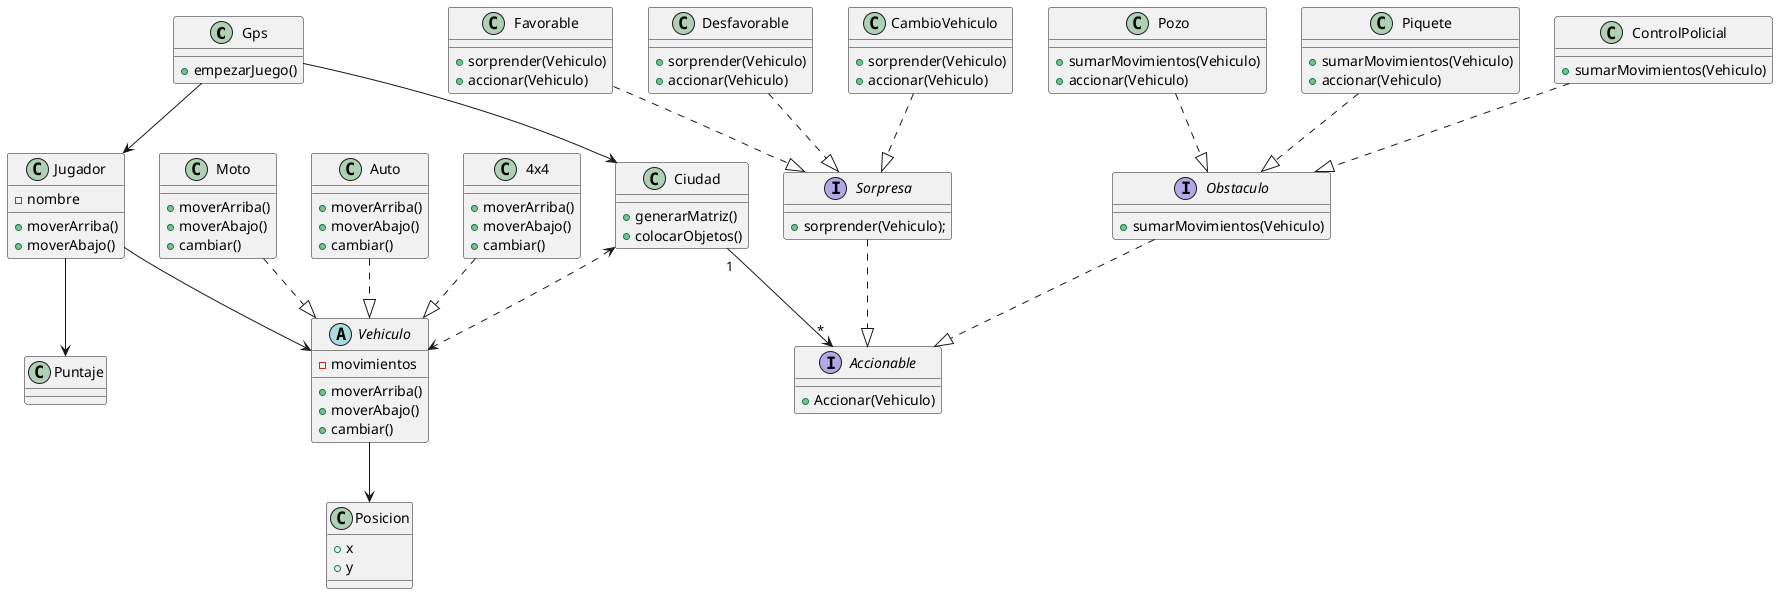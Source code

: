 @startuml
'https://plantuml.com/class-diagram

class Gps{
    + empezarJuego()
}

class Jugador{
    - nombre

    + moverArriba()
    + moverAbajo()
}

abstract Vehiculo{
    - movimientos
    + moverArriba()
    + moverAbajo()
    + cambiar()
}

interface Accionable{
    +Accionar(Vehiculo)
}

class Moto{
    + moverArriba()
    + moverAbajo()
    + cambiar()
}
class Auto{
    + moverArriba()
    + moverAbajo()
    + cambiar()
}

class 4x4{
    + moverArriba()
    + moverAbajo()
    + cambiar()
}

class Ciudad{
    + generarMatriz()
    + colocarObjetos()
}

class Posicion{
    + x
    + y
}

interface Sorpresa{
    + sorprender(Vehiculo);
}

class Favorable{
    + sorprender(Vehiculo)
    + accionar(Vehiculo)
}

class Desfavorable{
    + sorprender(Vehiculo)
    + accionar(Vehiculo)
}

class CambioVehiculo{
    + sorprender(Vehiculo)
    + accionar(Vehiculo)
}

interface Obstaculo{
    + sumarMovimientos(Vehiculo)
}

class Pozo{
    + sumarMovimientos(Vehiculo)
     + accionar(Vehiculo)
}

class Piquete{
    + sumarMovimientos(Vehiculo)
    + accionar(Vehiculo)
}

class ControlPolicial{
    + sumarMovimientos(Vehiculo)

}


class Posicion{

}

class Puntaje{
}
Moto ..|> Vehiculo
Auto ..|> Vehiculo
4x4 ..|> Vehiculo
Gps --> Jugador
Gps --> Ciudad
Vehiculo --> Posicion
Pozo ..|> Obstaculo

Piquete ..|> Obstaculo

ControlPolicial ..|> Obstaculo

Ciudad "1" --> "*" Accionable
Ciudad <..> Vehiculo

Favorable ..|> Sorpresa

Desfavorable ..|> Sorpresa

CambioVehiculo ..|> Sorpresa

Jugador --> Vehiculo
Jugador --> Puntaje

Sorpresa ..|> Accionable
Obstaculo ..|> Accionable


@enduml